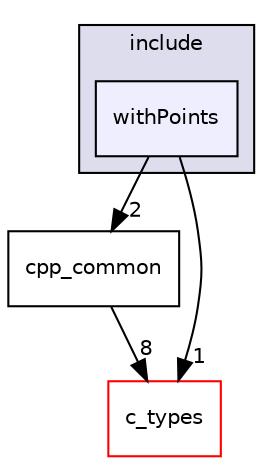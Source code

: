 digraph "withPoints" {
  compound=true
  node [ fontsize="10", fontname="Helvetica"];
  edge [ labelfontsize="10", labelfontname="Helvetica"];
  subgraph clusterdir_d828925fd371daeaa4c854aa07a3082a {
    graph [ bgcolor="#ddddee", pencolor="black", label="include" fontname="Helvetica", fontsize="10", URL="dir_d828925fd371daeaa4c854aa07a3082a.html"]
  dir_4ea1a35b2a0cfe68497fcec37f71a360 [shape=box, label="withPoints", style="filled", fillcolor="#eeeeff", pencolor="black", URL="dir_4ea1a35b2a0cfe68497fcec37f71a360.html"];
  }
  dir_57c48c3ae7e9c811acaf538a4ef189c4 [shape=box label="cpp_common" URL="dir_57c48c3ae7e9c811acaf538a4ef189c4.html"];
  dir_381fbd6f4991b01d7f9af0ca809d871e [shape=box label="c_types" fillcolor="white" style="filled" color="red" URL="dir_381fbd6f4991b01d7f9af0ca809d871e.html"];
  dir_57c48c3ae7e9c811acaf538a4ef189c4->dir_381fbd6f4991b01d7f9af0ca809d871e [headlabel="8", labeldistance=1.5 headhref="dir_000019_000048.html"];
  dir_4ea1a35b2a0cfe68497fcec37f71a360->dir_57c48c3ae7e9c811acaf538a4ef189c4 [headlabel="2", labeldistance=1.5 headhref="dir_000082_000019.html"];
  dir_4ea1a35b2a0cfe68497fcec37f71a360->dir_381fbd6f4991b01d7f9af0ca809d871e [headlabel="1", labeldistance=1.5 headhref="dir_000082_000048.html"];
}

